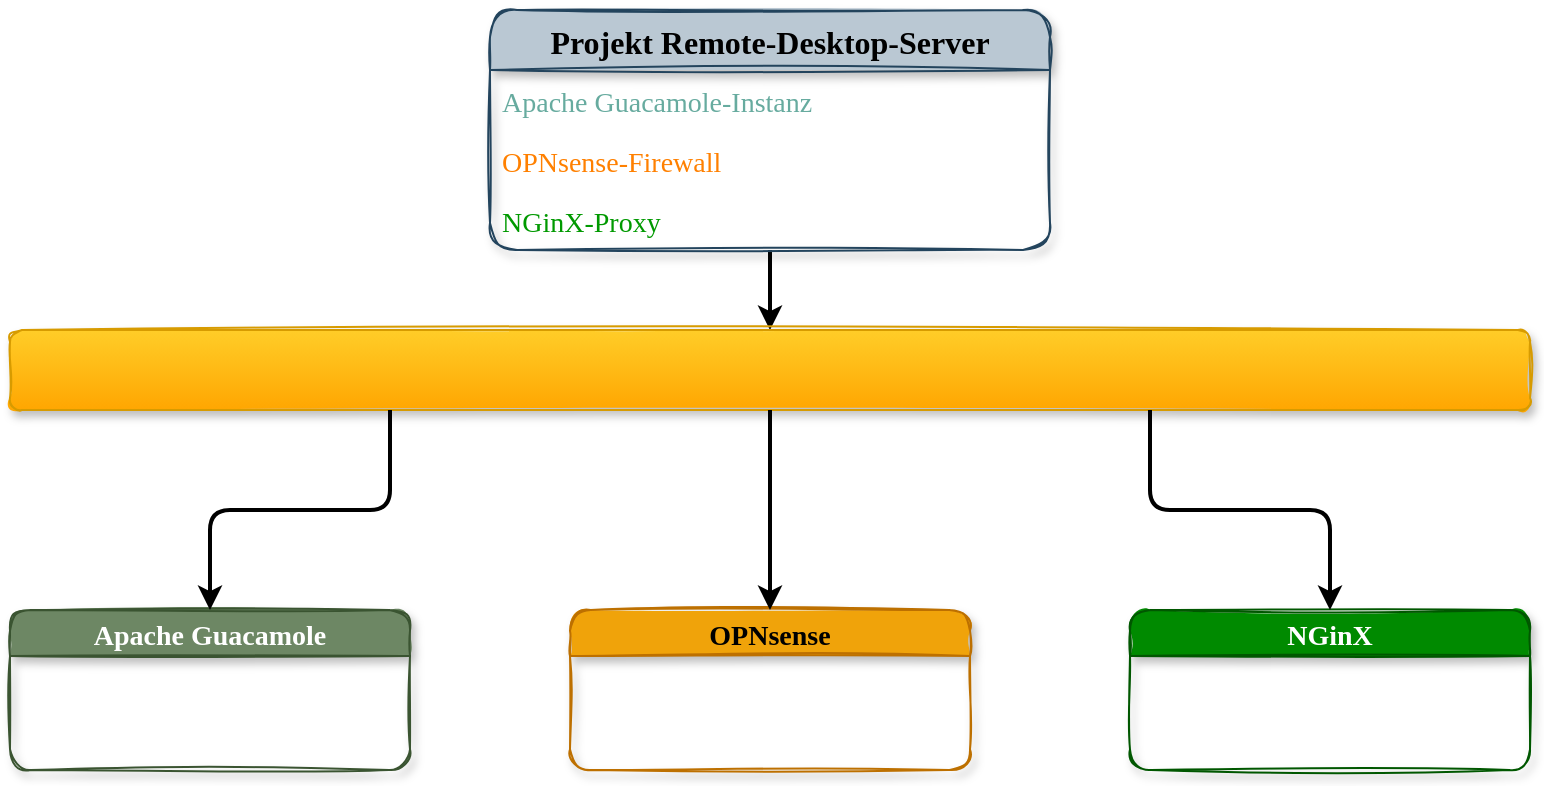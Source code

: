<mxfile version="16.5.6" type="github">
  <diagram id="5g8-hPMFteUb-OUPAxaN" name="Page-1">
    <mxGraphModel dx="1388" dy="759" grid="1" gridSize="10" guides="1" tooltips="1" connect="1" arrows="1" fold="1" page="1" pageScale="1" pageWidth="1169" pageHeight="827" math="0" shadow="0">
      <root>
        <mxCell id="0" />
        <mxCell id="1" parent="0" />
        <mxCell id="WBTtcWVcJEQccZ8GTgFi-2" value="" style="edgeStyle=orthogonalEdgeStyle;rounded=0;orthogonalLoop=1;jettySize=auto;html=1;entryX=0.5;entryY=0;entryDx=0;entryDy=0;strokeWidth=2;" edge="1" parent="1" source="DbpF_rKEkl-duHGAl1TP-2" target="DbpF_rKEkl-duHGAl1TP-10">
          <mxGeometry relative="1" as="geometry">
            <mxPoint x="360" y="120" as="targetPoint" />
          </mxGeometry>
        </mxCell>
        <mxCell id="DbpF_rKEkl-duHGAl1TP-2" value="Projekt Remote-Desktop-Server" style="swimlane;fontStyle=1;childLayout=stackLayout;horizontal=1;startSize=30;horizontalStack=0;resizeParent=1;resizeParentMax=0;resizeLast=0;collapsible=1;marginBottom=0;sketch=1;shadow=1;rounded=1;fontFamily=Comic Sans MS;fontSize=16;flipH=1;fillColor=#bac8d3;strokeColor=#23445d;fillStyle=solid;" parent="1" vertex="1">
          <mxGeometry x="440" y="60" width="280" height="120" as="geometry" />
        </mxCell>
        <mxCell id="DbpF_rKEkl-duHGAl1TP-3" value="Apache Guacamole-Instanz" style="text;strokeColor=none;fillColor=none;align=left;verticalAlign=middle;spacingLeft=4;spacingRight=4;overflow=hidden;points=[[0,0.5],[1,0.5]];portConstraint=eastwest;rotatable=0;fontFamily=Comic Sans MS;labelPosition=center;verticalLabelPosition=middle;fontSize=14;labelBackgroundColor=none;fontColor=#67AB9F;" parent="DbpF_rKEkl-duHGAl1TP-2" vertex="1">
          <mxGeometry y="30" width="280" height="30" as="geometry" />
        </mxCell>
        <mxCell id="DbpF_rKEkl-duHGAl1TP-4" value="OPNsense-Firewall" style="text;strokeColor=none;fillColor=none;align=left;verticalAlign=middle;spacingLeft=4;spacingRight=4;overflow=hidden;points=[[0,0.5],[1,0.5]];portConstraint=eastwest;rotatable=0;fontFamily=Comic Sans MS;labelPosition=center;verticalLabelPosition=middle;fontSize=14;labelBackgroundColor=none;fontColor=#FF8000;" parent="DbpF_rKEkl-duHGAl1TP-2" vertex="1">
          <mxGeometry y="60" width="280" height="30" as="geometry" />
        </mxCell>
        <mxCell id="DbpF_rKEkl-duHGAl1TP-5" value="NGinX-Proxy" style="text;strokeColor=none;fillColor=none;align=left;verticalAlign=middle;spacingLeft=4;spacingRight=4;overflow=hidden;points=[[0,0.5],[1,0.5]];portConstraint=eastwest;rotatable=0;fontFamily=Comic Sans MS;labelPosition=center;verticalLabelPosition=middle;fontSize=14;labelBackgroundColor=none;fontColor=#009900;" parent="DbpF_rKEkl-duHGAl1TP-2" vertex="1">
          <mxGeometry y="90" width="280" height="30" as="geometry" />
        </mxCell>
        <mxCell id="DbpF_rKEkl-duHGAl1TP-6" value="Apache Guacamole" style="swimlane;rounded=1;shadow=1;labelBackgroundColor=none;sketch=1;fontFamily=Comic Sans MS;fontSize=14;fillColor=#6d8764;strokeColor=#3A5431;fillStyle=solid;fontColor=#ffffff;" parent="1" vertex="1">
          <mxGeometry x="200" y="360" width="200" height="80" as="geometry" />
        </mxCell>
        <mxCell id="DbpF_rKEkl-duHGAl1TP-7" value="OPNsense" style="swimlane;rounded=1;shadow=1;labelBackgroundColor=none;sketch=1;fontFamily=Comic Sans MS;fontSize=14;fillColor=#f0a30a;strokeColor=#BD7000;fillStyle=solid;fontColor=#000000;" parent="1" vertex="1">
          <mxGeometry x="480" y="360" width="200" height="80" as="geometry" />
        </mxCell>
        <mxCell id="DbpF_rKEkl-duHGAl1TP-8" value="NGinX" style="swimlane;rounded=1;shadow=1;labelBackgroundColor=none;sketch=1;fontFamily=Comic Sans MS;fontSize=14;fillColor=#008a00;strokeColor=#005700;fillStyle=solid;fontColor=#ffffff;" parent="1" vertex="1">
          <mxGeometry x="760" y="360" width="200" height="80" as="geometry" />
        </mxCell>
        <mxCell id="DbpF_rKEkl-duHGAl1TP-10" value="" style="rounded=1;whiteSpace=wrap;html=1;shadow=1;labelBackgroundColor=none;sketch=1;fillStyle=solid;fontFamily=Comic Sans MS;fontSize=14;fillColor=#ffcd28;strokeColor=#d79b00;gradientColor=#ffa500;" parent="1" vertex="1">
          <mxGeometry x="200" y="220" width="760" height="40" as="geometry" />
        </mxCell>
        <mxCell id="WBTtcWVcJEQccZ8GTgFi-3" value="" style="edgeStyle=orthogonalEdgeStyle;orthogonalLoop=1;jettySize=auto;html=1;entryX=0.5;entryY=0;entryDx=0;entryDy=0;strokeWidth=2;exitX=0.25;exitY=1;exitDx=0;exitDy=0;rounded=1;" edge="1" parent="1" source="DbpF_rKEkl-duHGAl1TP-10" target="DbpF_rKEkl-duHGAl1TP-6">
          <mxGeometry relative="1" as="geometry">
            <mxPoint x="490" y="500" as="targetPoint" />
            <mxPoint x="490" y="460" as="sourcePoint" />
          </mxGeometry>
        </mxCell>
        <mxCell id="WBTtcWVcJEQccZ8GTgFi-4" value="" style="edgeStyle=orthogonalEdgeStyle;orthogonalLoop=1;jettySize=auto;html=1;entryX=0.5;entryY=0;entryDx=0;entryDy=0;strokeWidth=2;exitX=0.5;exitY=1;exitDx=0;exitDy=0;rounded=1;" edge="1" parent="1" source="DbpF_rKEkl-duHGAl1TP-10" target="DbpF_rKEkl-duHGAl1TP-7">
          <mxGeometry relative="1" as="geometry">
            <mxPoint x="580" y="540" as="targetPoint" />
            <mxPoint x="670.0" y="480" as="sourcePoint" />
          </mxGeometry>
        </mxCell>
        <mxCell id="WBTtcWVcJEQccZ8GTgFi-5" value="" style="edgeStyle=orthogonalEdgeStyle;orthogonalLoop=1;jettySize=auto;html=1;entryX=0.5;entryY=0;entryDx=0;entryDy=0;strokeWidth=2;exitX=0.75;exitY=1;exitDx=0;exitDy=0;rounded=1;" edge="1" parent="1" source="DbpF_rKEkl-duHGAl1TP-10" target="DbpF_rKEkl-duHGAl1TP-8">
          <mxGeometry relative="1" as="geometry">
            <mxPoint x="590" y="330" as="targetPoint" />
            <mxPoint x="590" y="270" as="sourcePoint" />
          </mxGeometry>
        </mxCell>
      </root>
    </mxGraphModel>
  </diagram>
</mxfile>
